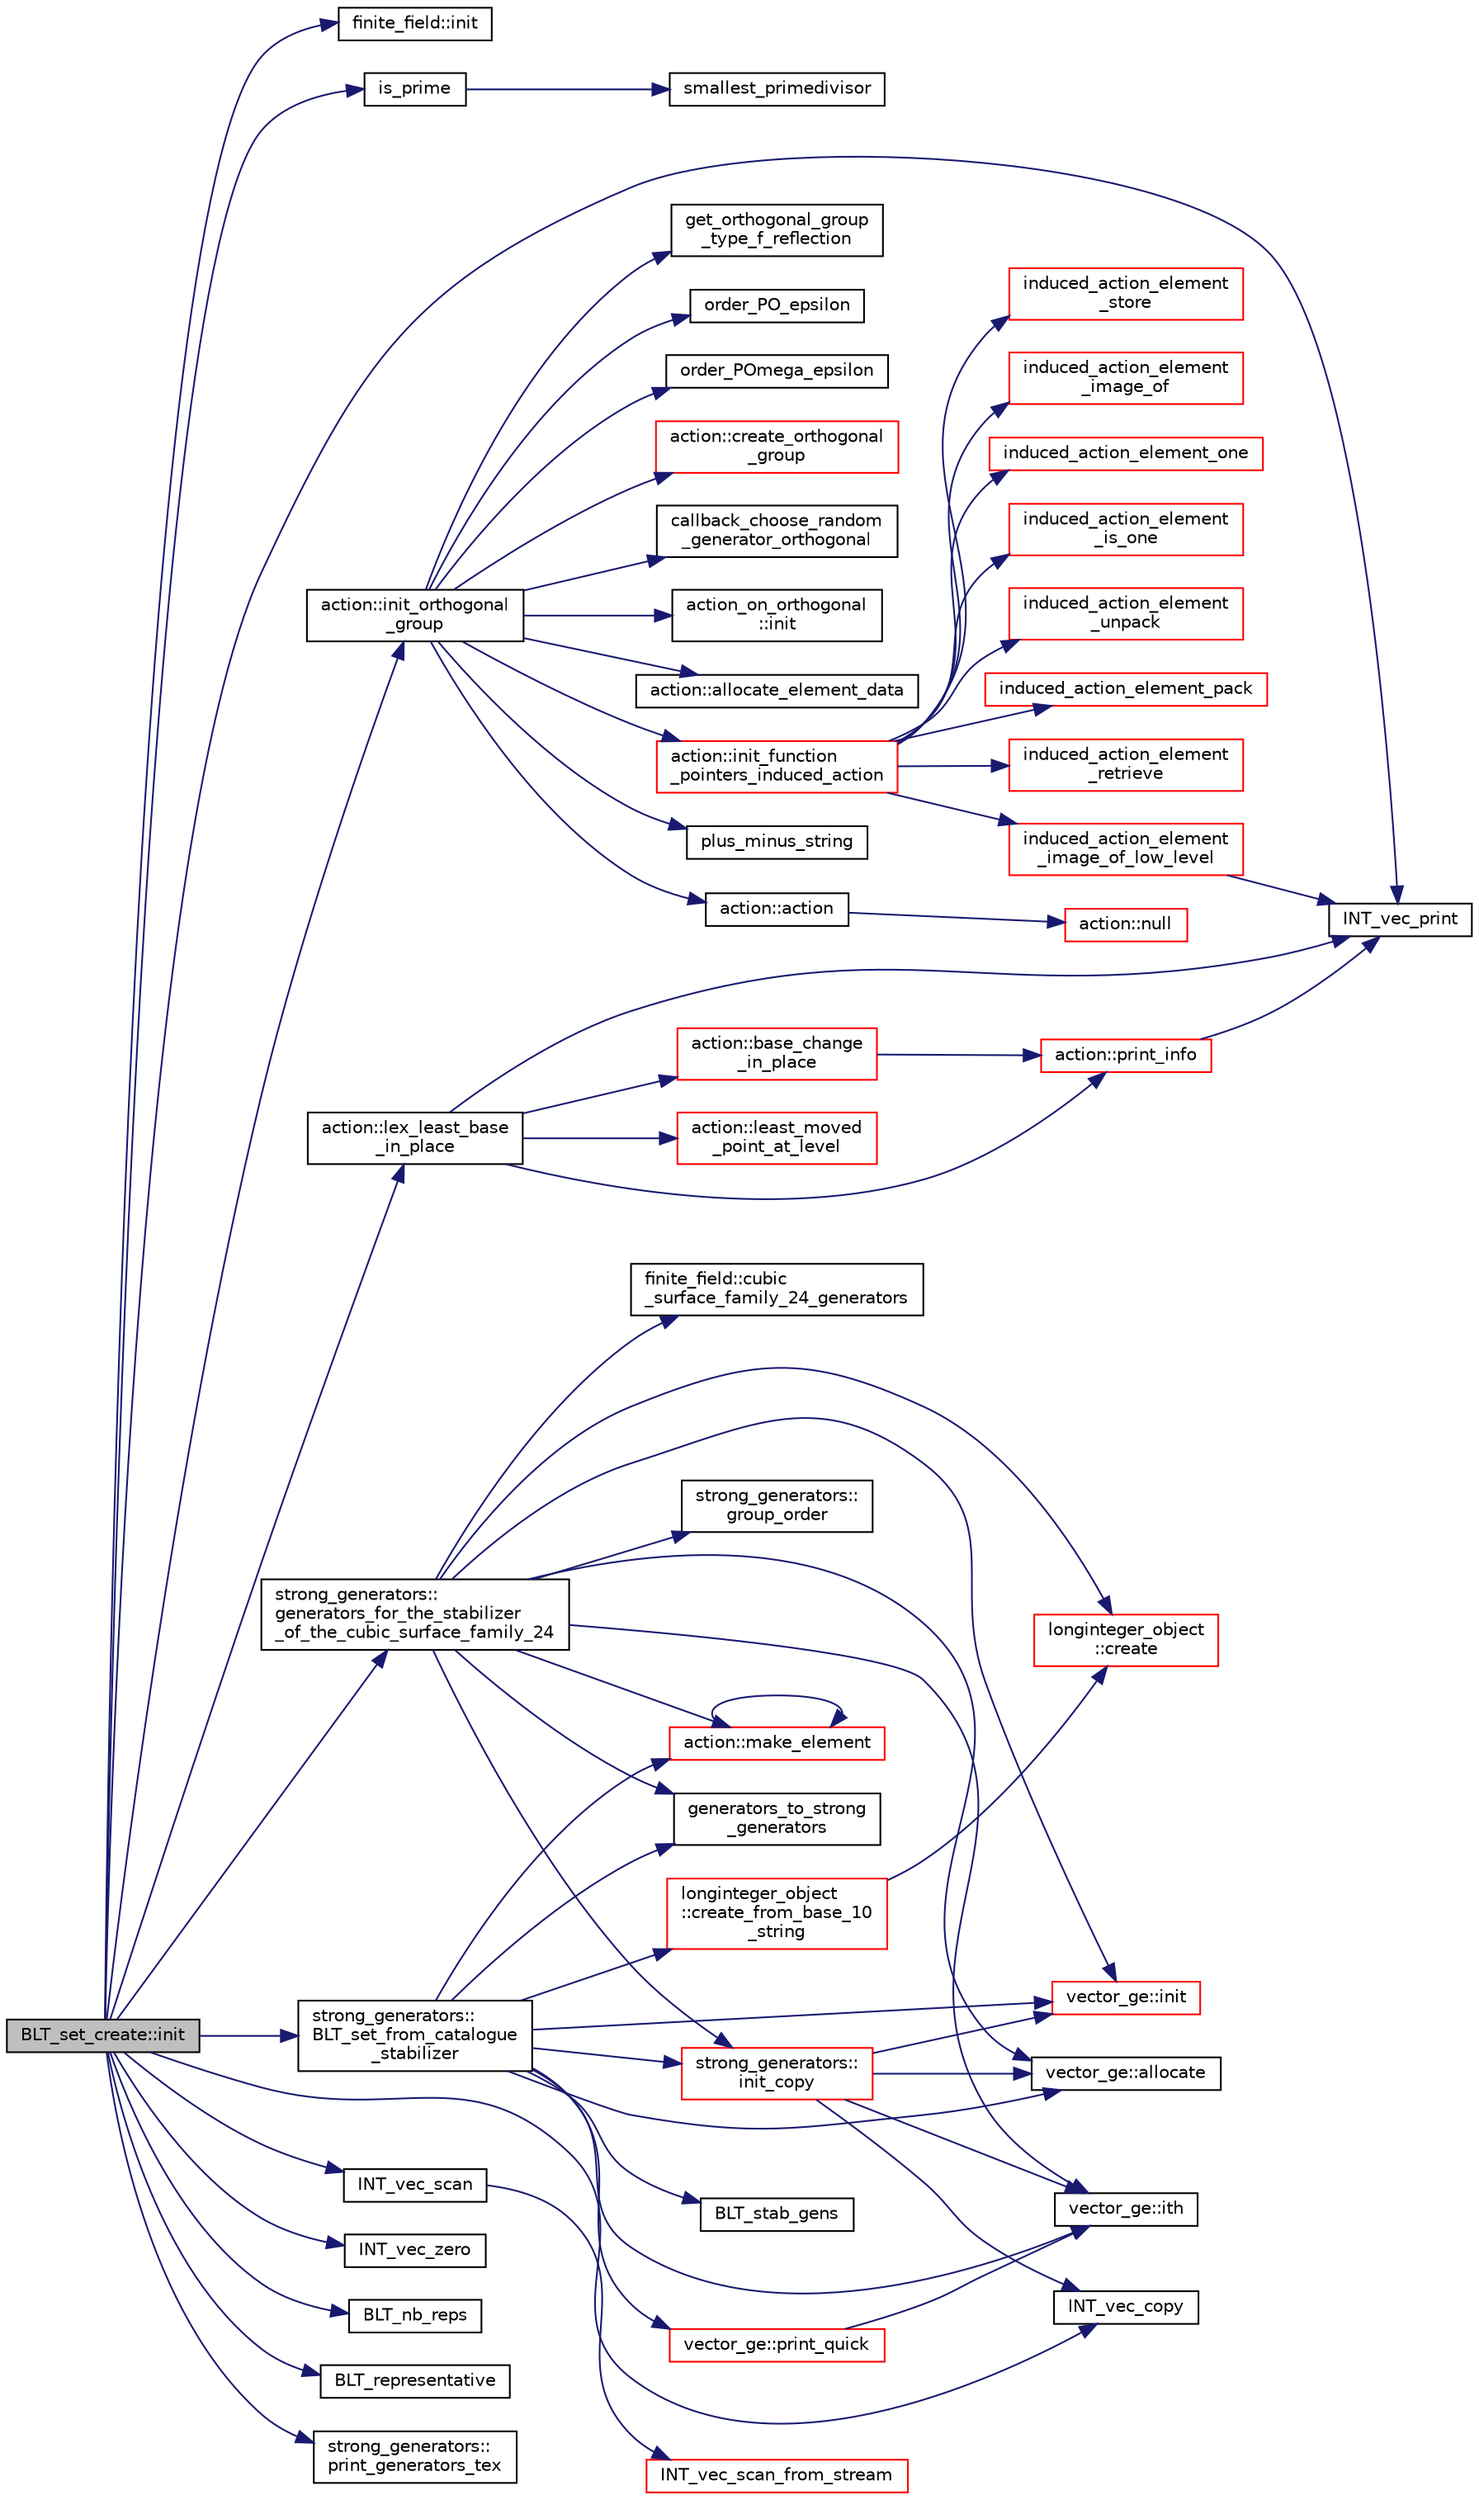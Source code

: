 digraph "BLT_set_create::init"
{
  edge [fontname="Helvetica",fontsize="10",labelfontname="Helvetica",labelfontsize="10"];
  node [fontname="Helvetica",fontsize="10",shape=record];
  rankdir="LR";
  Node71 [label="BLT_set_create::init",height=0.2,width=0.4,color="black", fillcolor="grey75", style="filled", fontcolor="black"];
  Node71 -> Node72 [color="midnightblue",fontsize="10",style="solid",fontname="Helvetica"];
  Node72 [label="finite_field::init",height=0.2,width=0.4,color="black", fillcolor="white", style="filled",URL="$df/d5a/classfinite__field.html#a13e75e8165b27464935b50368ee8313c"];
  Node71 -> Node73 [color="midnightblue",fontsize="10",style="solid",fontname="Helvetica"];
  Node73 [label="is_prime",height=0.2,width=0.4,color="black", fillcolor="white", style="filled",URL="$de/dc5/algebra__and__number__theory_8h.html#ac98a0478ba82b9568613df1c8df7e3b8"];
  Node73 -> Node74 [color="midnightblue",fontsize="10",style="solid",fontname="Helvetica"];
  Node74 [label="smallest_primedivisor",height=0.2,width=0.4,color="black", fillcolor="white", style="filled",URL="$df/dda/number__theory_8_c.html#a89238384b70e5f0f19ac179ca88d468d"];
  Node71 -> Node75 [color="midnightblue",fontsize="10",style="solid",fontname="Helvetica"];
  Node75 [label="action::init_orthogonal\l_group",height=0.2,width=0.4,color="black", fillcolor="white", style="filled",URL="$d2/d86/classaction.html#a2cfe124956ed67d8b7a927bb44847cc2"];
  Node75 -> Node76 [color="midnightblue",fontsize="10",style="solid",fontname="Helvetica"];
  Node76 [label="action::action",height=0.2,width=0.4,color="black", fillcolor="white", style="filled",URL="$d2/d86/classaction.html#a108adb38ad362aeb55cf40b9de38bb16"];
  Node76 -> Node77 [color="midnightblue",fontsize="10",style="solid",fontname="Helvetica"];
  Node77 [label="action::null",height=0.2,width=0.4,color="red", fillcolor="white", style="filled",URL="$d2/d86/classaction.html#af05ce222a97a1eff5f692b9193dee125"];
  Node75 -> Node81 [color="midnightblue",fontsize="10",style="solid",fontname="Helvetica"];
  Node81 [label="action_on_orthogonal\l::init",height=0.2,width=0.4,color="black", fillcolor="white", style="filled",URL="$dc/d87/classaction__on__orthogonal.html#a5d66e1b51f4c836e358401dce9ed4ee6"];
  Node75 -> Node82 [color="midnightblue",fontsize="10",style="solid",fontname="Helvetica"];
  Node82 [label="action::allocate_element_data",height=0.2,width=0.4,color="black", fillcolor="white", style="filled",URL="$d2/d86/classaction.html#adc5f98db8315bfd17fcd2fbb437d8f60"];
  Node75 -> Node83 [color="midnightblue",fontsize="10",style="solid",fontname="Helvetica"];
  Node83 [label="action::init_function\l_pointers_induced_action",height=0.2,width=0.4,color="red", fillcolor="white", style="filled",URL="$d2/d86/classaction.html#a3b9287d084b24f7a3b9532a7589c58de"];
  Node83 -> Node84 [color="midnightblue",fontsize="10",style="solid",fontname="Helvetica"];
  Node84 [label="induced_action_element\l_image_of",height=0.2,width=0.4,color="red", fillcolor="white", style="filled",URL="$dc/dd4/group__actions_8h.html#a821850d6c3988dd122de0489cd36f0f0"];
  Node83 -> Node490 [color="midnightblue",fontsize="10",style="solid",fontname="Helvetica"];
  Node490 [label="induced_action_element\l_image_of_low_level",height=0.2,width=0.4,color="red", fillcolor="white", style="filled",URL="$dc/dd4/group__actions_8h.html#aa4bc5f68829829d9a41223c260c658c5"];
  Node490 -> Node88 [color="midnightblue",fontsize="10",style="solid",fontname="Helvetica"];
  Node88 [label="INT_vec_print",height=0.2,width=0.4,color="black", fillcolor="white", style="filled",URL="$df/dbf/sajeeb_8_c.html#a79a5901af0b47dd0d694109543c027fe"];
  Node83 -> Node492 [color="midnightblue",fontsize="10",style="solid",fontname="Helvetica"];
  Node492 [label="induced_action_element_one",height=0.2,width=0.4,color="red", fillcolor="white", style="filled",URL="$dc/dd4/group__actions_8h.html#a11ad8abff8304e30e16403a1975a8aab"];
  Node83 -> Node494 [color="midnightblue",fontsize="10",style="solid",fontname="Helvetica"];
  Node494 [label="induced_action_element\l_is_one",height=0.2,width=0.4,color="red", fillcolor="white", style="filled",URL="$dc/dd4/group__actions_8h.html#aadb6a2b56e25c82dd455de09bb4bda82"];
  Node83 -> Node498 [color="midnightblue",fontsize="10",style="solid",fontname="Helvetica"];
  Node498 [label="induced_action_element\l_unpack",height=0.2,width=0.4,color="red", fillcolor="white", style="filled",URL="$dc/dd4/group__actions_8h.html#a99c6ddc3d11eeccddf87ca23badd1890"];
  Node83 -> Node501 [color="midnightblue",fontsize="10",style="solid",fontname="Helvetica"];
  Node501 [label="induced_action_element_pack",height=0.2,width=0.4,color="red", fillcolor="white", style="filled",URL="$dc/dd4/group__actions_8h.html#aa80cbe650affcff950137367a431715f"];
  Node83 -> Node504 [color="midnightblue",fontsize="10",style="solid",fontname="Helvetica"];
  Node504 [label="induced_action_element\l_retrieve",height=0.2,width=0.4,color="red", fillcolor="white", style="filled",URL="$dc/dd4/group__actions_8h.html#a9e51f4ab67af75d0a12a3eb7f211a5b4"];
  Node83 -> Node510 [color="midnightblue",fontsize="10",style="solid",fontname="Helvetica"];
  Node510 [label="induced_action_element\l_store",height=0.2,width=0.4,color="red", fillcolor="white", style="filled",URL="$dc/dd4/group__actions_8h.html#a23d42fb239ba7e886b1fb9fc96f1a3be"];
  Node75 -> Node546 [color="midnightblue",fontsize="10",style="solid",fontname="Helvetica"];
  Node546 [label="plus_minus_string",height=0.2,width=0.4,color="black", fillcolor="white", style="filled",URL="$d5/db4/io__and__os_8h.html#a9f5fa1b143db5ba897f3e3cc0dda146d"];
  Node75 -> Node547 [color="midnightblue",fontsize="10",style="solid",fontname="Helvetica"];
  Node547 [label="get_orthogonal_group\l_type_f_reflection",height=0.2,width=0.4,color="black", fillcolor="white", style="filled",URL="$d5/d90/action__global_8_c.html#a50f15f51a8bbf773e6d3b3ac3ddbf861"];
  Node75 -> Node548 [color="midnightblue",fontsize="10",style="solid",fontname="Helvetica"];
  Node548 [label="order_PO_epsilon",height=0.2,width=0.4,color="black", fillcolor="white", style="filled",URL="$d4/d67/geometry_8h.html#accb4a5b687f3a8d953d08f20dbd2259d"];
  Node75 -> Node549 [color="midnightblue",fontsize="10",style="solid",fontname="Helvetica"];
  Node549 [label="order_POmega_epsilon",height=0.2,width=0.4,color="black", fillcolor="white", style="filled",URL="$d4/d67/geometry_8h.html#ad142560d457a06003b118cf0008201e6"];
  Node75 -> Node550 [color="midnightblue",fontsize="10",style="solid",fontname="Helvetica"];
  Node550 [label="action::create_orthogonal\l_group",height=0.2,width=0.4,color="red", fillcolor="white", style="filled",URL="$d2/d86/classaction.html#a9ec9857e52b35c91c52964a1c5701128"];
  Node75 -> Node609 [color="midnightblue",fontsize="10",style="solid",fontname="Helvetica"];
  Node609 [label="callback_choose_random\l_generator_orthogonal",height=0.2,width=0.4,color="black", fillcolor="white", style="filled",URL="$d5/d90/action__global_8_c.html#ad86b3215267294277dddd93943dafaf7"];
  Node71 -> Node610 [color="midnightblue",fontsize="10",style="solid",fontname="Helvetica"];
  Node610 [label="action::lex_least_base\l_in_place",height=0.2,width=0.4,color="black", fillcolor="white", style="filled",URL="$d2/d86/classaction.html#a24c460a91daf89ab1994a4160623ccb4"];
  Node610 -> Node88 [color="midnightblue",fontsize="10",style="solid",fontname="Helvetica"];
  Node610 -> Node561 [color="midnightblue",fontsize="10",style="solid",fontname="Helvetica"];
  Node561 [label="action::print_info",height=0.2,width=0.4,color="red", fillcolor="white", style="filled",URL="$d2/d86/classaction.html#a6f89e493e5c5a32e5c3b8963d438ce86"];
  Node561 -> Node88 [color="midnightblue",fontsize="10",style="solid",fontname="Helvetica"];
  Node610 -> Node611 [color="midnightblue",fontsize="10",style="solid",fontname="Helvetica"];
  Node611 [label="action::least_moved\l_point_at_level",height=0.2,width=0.4,color="red", fillcolor="white", style="filled",URL="$d2/d86/classaction.html#ade162671419b094bb4af3cf4bd59c4e2"];
  Node610 -> Node613 [color="midnightblue",fontsize="10",style="solid",fontname="Helvetica"];
  Node613 [label="action::base_change\l_in_place",height=0.2,width=0.4,color="red", fillcolor="white", style="filled",URL="$d2/d86/classaction.html#a035960aa89ff1aec59f868c15fc63d50"];
  Node613 -> Node561 [color="midnightblue",fontsize="10",style="solid",fontname="Helvetica"];
  Node71 -> Node88 [color="midnightblue",fontsize="10",style="solid",fontname="Helvetica"];
  Node71 -> Node616 [color="midnightblue",fontsize="10",style="solid",fontname="Helvetica"];
  Node616 [label="strong_generators::\lgenerators_for_the_stabilizer\l_of_the_cubic_surface_family_24",height=0.2,width=0.4,color="black", fillcolor="white", style="filled",URL="$dc/d09/classstrong__generators.html#a984cb3bd1b49e98dbcaa1bbe90bd3077"];
  Node616 -> Node617 [color="midnightblue",fontsize="10",style="solid",fontname="Helvetica"];
  Node617 [label="strong_generators::\lgroup_order",height=0.2,width=0.4,color="black", fillcolor="white", style="filled",URL="$dc/d09/classstrong__generators.html#a91f453c2bfd6502b96f4b4eed16beb20"];
  Node616 -> Node618 [color="midnightblue",fontsize="10",style="solid",fontname="Helvetica"];
  Node618 [label="finite_field::cubic\l_surface_family_24_generators",height=0.2,width=0.4,color="black", fillcolor="white", style="filled",URL="$df/d5a/classfinite__field.html#a0e6a31c6c02ad3ac5b6a6fc4d059c875"];
  Node616 -> Node442 [color="midnightblue",fontsize="10",style="solid",fontname="Helvetica"];
  Node442 [label="vector_ge::init",height=0.2,width=0.4,color="red", fillcolor="white", style="filled",URL="$d4/d6e/classvector__ge.html#afe1d6befd1f1501e6be34afbaa9d30a8"];
  Node616 -> Node102 [color="midnightblue",fontsize="10",style="solid",fontname="Helvetica"];
  Node102 [label="longinteger_object\l::create",height=0.2,width=0.4,color="red", fillcolor="white", style="filled",URL="$dd/d7e/classlonginteger__object.html#a95d2eebc60849c3963a49298b1f498c2"];
  Node616 -> Node444 [color="midnightblue",fontsize="10",style="solid",fontname="Helvetica"];
  Node444 [label="vector_ge::allocate",height=0.2,width=0.4,color="black", fillcolor="white", style="filled",URL="$d4/d6e/classvector__ge.html#a35b062a9201b30f0a87bf87702d243ae"];
  Node616 -> Node169 [color="midnightblue",fontsize="10",style="solid",fontname="Helvetica"];
  Node169 [label="action::make_element",height=0.2,width=0.4,color="red", fillcolor="white", style="filled",URL="$d2/d86/classaction.html#a920fa2a27583fb60bae10e7b282cdd1d"];
  Node169 -> Node169 [color="midnightblue",fontsize="10",style="solid",fontname="Helvetica"];
  Node616 -> Node94 [color="midnightblue",fontsize="10",style="solid",fontname="Helvetica"];
  Node94 [label="vector_ge::ith",height=0.2,width=0.4,color="black", fillcolor="white", style="filled",URL="$d4/d6e/classvector__ge.html#a1ff002e8b746a9beb119d57dcd4a15ff"];
  Node616 -> Node619 [color="midnightblue",fontsize="10",style="solid",fontname="Helvetica"];
  Node619 [label="generators_to_strong\l_generators",height=0.2,width=0.4,color="black", fillcolor="white", style="filled",URL="$d5/d90/action__global_8_c.html#aaa17f24fdab7065fbb11a06c513a4562"];
  Node616 -> Node620 [color="midnightblue",fontsize="10",style="solid",fontname="Helvetica"];
  Node620 [label="strong_generators::\linit_copy",height=0.2,width=0.4,color="red", fillcolor="white", style="filled",URL="$dc/d09/classstrong__generators.html#a52fade445eb96d43f47e1772b1b1219e"];
  Node620 -> Node131 [color="midnightblue",fontsize="10",style="solid",fontname="Helvetica"];
  Node131 [label="INT_vec_copy",height=0.2,width=0.4,color="black", fillcolor="white", style="filled",URL="$df/dbf/sajeeb_8_c.html#ac2d875e27e009af6ec04d17254d11075"];
  Node620 -> Node442 [color="midnightblue",fontsize="10",style="solid",fontname="Helvetica"];
  Node620 -> Node444 [color="midnightblue",fontsize="10",style="solid",fontname="Helvetica"];
  Node620 -> Node94 [color="midnightblue",fontsize="10",style="solid",fontname="Helvetica"];
  Node71 -> Node621 [color="midnightblue",fontsize="10",style="solid",fontname="Helvetica"];
  Node621 [label="INT_vec_scan",height=0.2,width=0.4,color="black", fillcolor="white", style="filled",URL="$d5/db4/io__and__os_8h.html#a9aa706d3f0c3bb83182eed9ab9747582"];
  Node621 -> Node622 [color="midnightblue",fontsize="10",style="solid",fontname="Helvetica"];
  Node622 [label="INT_vec_scan_from_stream",height=0.2,width=0.4,color="red", fillcolor="white", style="filled",URL="$d4/d74/util_8_c.html#a7dc639ea3d5da900adb978c9322353a7"];
  Node71 -> Node164 [color="midnightblue",fontsize="10",style="solid",fontname="Helvetica"];
  Node164 [label="INT_vec_zero",height=0.2,width=0.4,color="black", fillcolor="white", style="filled",URL="$df/dbf/sajeeb_8_c.html#aa8c9c7977203577026080f546fe4980f"];
  Node71 -> Node624 [color="midnightblue",fontsize="10",style="solid",fontname="Helvetica"];
  Node624 [label="BLT_nb_reps",height=0.2,width=0.4,color="black", fillcolor="white", style="filled",URL="$d7/d94/data_8_c.html#a331a7b5257769181b582edeefffc0d9b"];
  Node71 -> Node131 [color="midnightblue",fontsize="10",style="solid",fontname="Helvetica"];
  Node71 -> Node625 [color="midnightblue",fontsize="10",style="solid",fontname="Helvetica"];
  Node625 [label="BLT_representative",height=0.2,width=0.4,color="black", fillcolor="white", style="filled",URL="$d7/d94/data_8_c.html#a2401ce989dcb0a552102a95f146fa716"];
  Node71 -> Node626 [color="midnightblue",fontsize="10",style="solid",fontname="Helvetica"];
  Node626 [label="strong_generators::\lBLT_set_from_catalogue\l_stabilizer",height=0.2,width=0.4,color="black", fillcolor="white", style="filled",URL="$dc/d09/classstrong__generators.html#a5745df767149506be3c591359840014f"];
  Node626 -> Node627 [color="midnightblue",fontsize="10",style="solid",fontname="Helvetica"];
  Node627 [label="BLT_stab_gens",height=0.2,width=0.4,color="black", fillcolor="white", style="filled",URL="$d7/d94/data_8_c.html#af405fafe81e24d7282418a31a321603a"];
  Node626 -> Node442 [color="midnightblue",fontsize="10",style="solid",fontname="Helvetica"];
  Node626 -> Node628 [color="midnightblue",fontsize="10",style="solid",fontname="Helvetica"];
  Node628 [label="longinteger_object\l::create_from_base_10\l_string",height=0.2,width=0.4,color="red", fillcolor="white", style="filled",URL="$dd/d7e/classlonginteger__object.html#a150fd7670370aa1e497d07a9b5038d09"];
  Node628 -> Node102 [color="midnightblue",fontsize="10",style="solid",fontname="Helvetica"];
  Node626 -> Node444 [color="midnightblue",fontsize="10",style="solid",fontname="Helvetica"];
  Node626 -> Node169 [color="midnightblue",fontsize="10",style="solid",fontname="Helvetica"];
  Node626 -> Node94 [color="midnightblue",fontsize="10",style="solid",fontname="Helvetica"];
  Node626 -> Node629 [color="midnightblue",fontsize="10",style="solid",fontname="Helvetica"];
  Node629 [label="vector_ge::print_quick",height=0.2,width=0.4,color="red", fillcolor="white", style="filled",URL="$d4/d6e/classvector__ge.html#a07262bf7e62323977854b0884c85d549"];
  Node629 -> Node94 [color="midnightblue",fontsize="10",style="solid",fontname="Helvetica"];
  Node626 -> Node619 [color="midnightblue",fontsize="10",style="solid",fontname="Helvetica"];
  Node626 -> Node620 [color="midnightblue",fontsize="10",style="solid",fontname="Helvetica"];
  Node71 -> Node630 [color="midnightblue",fontsize="10",style="solid",fontname="Helvetica"];
  Node630 [label="strong_generators::\lprint_generators_tex",height=0.2,width=0.4,color="black", fillcolor="white", style="filled",URL="$dc/d09/classstrong__generators.html#a5ec5e1048119097985c01a56f427d873"];
}
